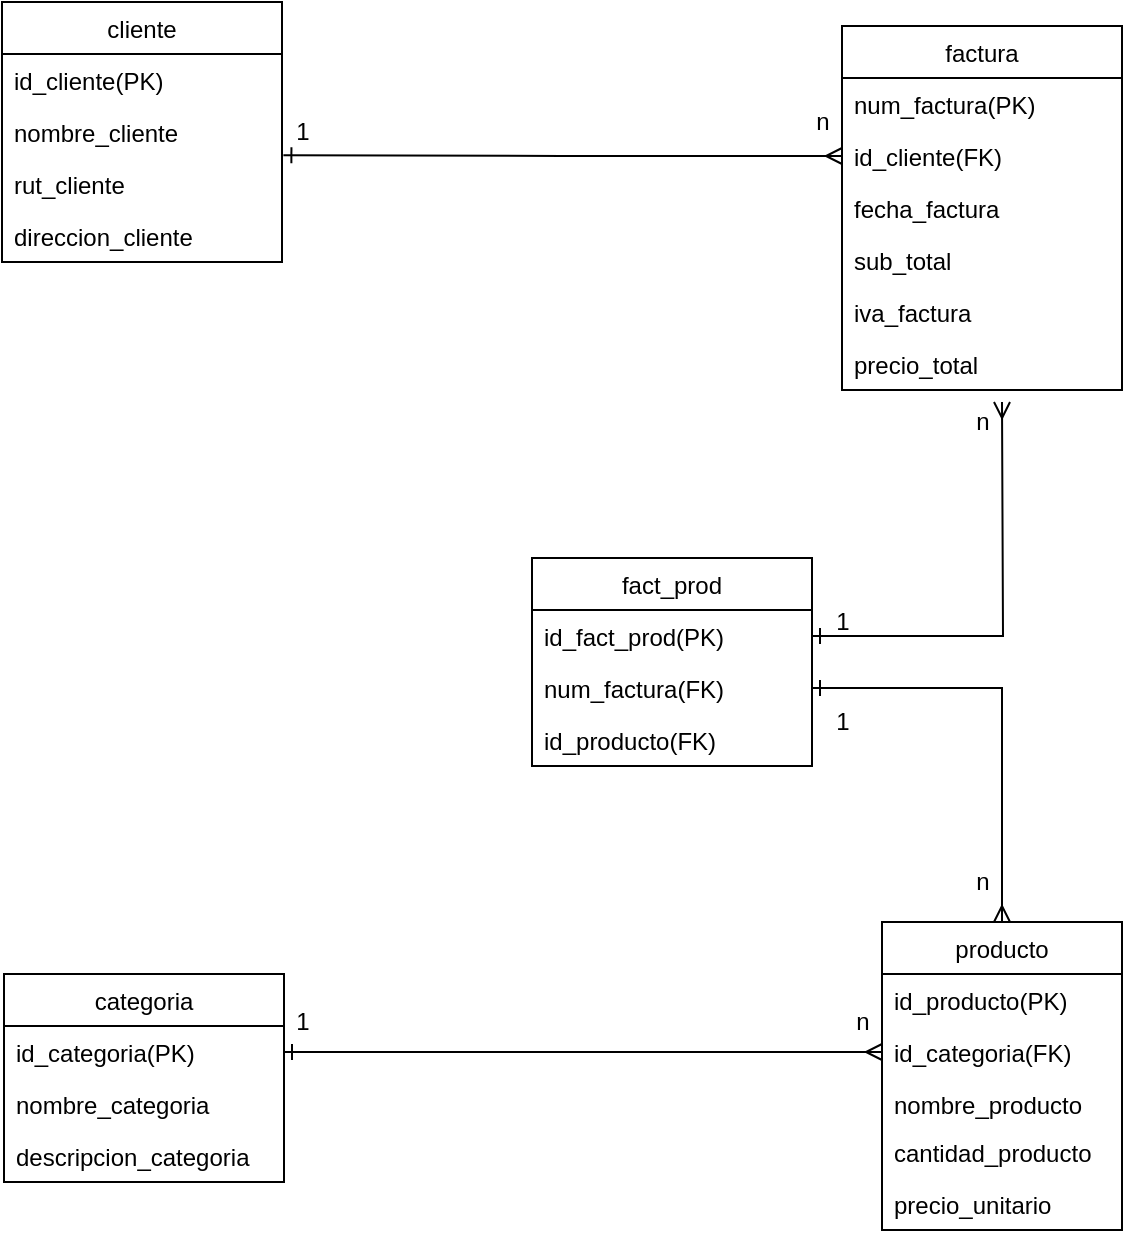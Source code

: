 <mxfile version="13.7.7" type="github">
  <diagram id="AEGiaDIyHMBQQB-s0C2s" name="Page-1">
    <mxGraphModel dx="1422" dy="841" grid="1" gridSize="10" guides="1" tooltips="1" connect="1" arrows="1" fold="1" page="1" pageScale="1" pageWidth="827" pageHeight="1169" math="0" shadow="0">
      <root>
        <mxCell id="0" />
        <mxCell id="1" parent="0" />
        <mxCell id="vj-xKCWtHXIhKeIByCAS-1" value="cliente" style="swimlane;fontStyle=0;childLayout=stackLayout;horizontal=1;startSize=26;fillColor=none;horizontalStack=0;resizeParent=1;resizeParentMax=0;resizeLast=0;collapsible=1;marginBottom=0;" vertex="1" parent="1">
          <mxGeometry x="100" y="110" width="140" height="130" as="geometry" />
        </mxCell>
        <mxCell id="vj-xKCWtHXIhKeIByCAS-2" value="id_cliente(PK)&#xa;&#xa;" style="text;strokeColor=none;fillColor=none;align=left;verticalAlign=top;spacingLeft=4;spacingRight=4;overflow=hidden;rotatable=0;points=[[0,0.5],[1,0.5]];portConstraint=eastwest;" vertex="1" parent="vj-xKCWtHXIhKeIByCAS-1">
          <mxGeometry y="26" width="140" height="26" as="geometry" />
        </mxCell>
        <mxCell id="vj-xKCWtHXIhKeIByCAS-3" value="nombre_cliente" style="text;strokeColor=none;fillColor=none;align=left;verticalAlign=top;spacingLeft=4;spacingRight=4;overflow=hidden;rotatable=0;points=[[0,0.5],[1,0.5]];portConstraint=eastwest;" vertex="1" parent="vj-xKCWtHXIhKeIByCAS-1">
          <mxGeometry y="52" width="140" height="26" as="geometry" />
        </mxCell>
        <mxCell id="vj-xKCWtHXIhKeIByCAS-4" value="rut_cliente" style="text;strokeColor=none;fillColor=none;align=left;verticalAlign=top;spacingLeft=4;spacingRight=4;overflow=hidden;rotatable=0;points=[[0,0.5],[1,0.5]];portConstraint=eastwest;" vertex="1" parent="vj-xKCWtHXIhKeIByCAS-1">
          <mxGeometry y="78" width="140" height="26" as="geometry" />
        </mxCell>
        <mxCell id="vj-xKCWtHXIhKeIByCAS-9" value="direccion_cliente" style="text;strokeColor=none;fillColor=none;align=left;verticalAlign=top;spacingLeft=4;spacingRight=4;overflow=hidden;rotatable=0;points=[[0,0.5],[1,0.5]];portConstraint=eastwest;" vertex="1" parent="vj-xKCWtHXIhKeIByCAS-1">
          <mxGeometry y="104" width="140" height="26" as="geometry" />
        </mxCell>
        <mxCell id="vj-xKCWtHXIhKeIByCAS-33" style="edgeStyle=orthogonalEdgeStyle;rounded=0;orthogonalLoop=1;jettySize=auto;html=1;startArrow=ERmany;startFill=0;endArrow=ERone;endFill=0;" edge="1" parent="1" source="vj-xKCWtHXIhKeIByCAS-32" target="vj-xKCWtHXIhKeIByCAS-19">
          <mxGeometry relative="1" as="geometry" />
        </mxCell>
        <mxCell id="vj-xKCWtHXIhKeIByCAS-34" style="edgeStyle=orthogonalEdgeStyle;rounded=0;orthogonalLoop=1;jettySize=auto;html=1;entryX=1.005;entryY=-0.054;entryDx=0;entryDy=0;startArrow=ERmany;startFill=0;endArrow=ERone;endFill=0;entryPerimeter=0;" edge="1" parent="1" source="vj-xKCWtHXIhKeIByCAS-35" target="vj-xKCWtHXIhKeIByCAS-4">
          <mxGeometry relative="1" as="geometry">
            <mxPoint x="410" y="260" as="sourcePoint" />
            <mxPoint x="200" y="338.97" as="targetPoint" />
          </mxGeometry>
        </mxCell>
        <mxCell id="vj-xKCWtHXIhKeIByCAS-18" value="categoria" style="swimlane;fontStyle=0;childLayout=stackLayout;horizontal=1;startSize=26;fillColor=none;horizontalStack=0;resizeParent=1;resizeParentMax=0;resizeLast=0;collapsible=1;marginBottom=0;" vertex="1" parent="1">
          <mxGeometry x="101" y="596" width="140" height="104" as="geometry">
            <mxRectangle x="480" y="420" width="90" height="26" as="alternateBounds" />
          </mxGeometry>
        </mxCell>
        <mxCell id="vj-xKCWtHXIhKeIByCAS-19" value="id_categoria(PK)" style="text;strokeColor=none;fillColor=none;align=left;verticalAlign=top;spacingLeft=4;spacingRight=4;overflow=hidden;rotatable=0;points=[[0,0.5],[1,0.5]];portConstraint=eastwest;" vertex="1" parent="vj-xKCWtHXIhKeIByCAS-18">
          <mxGeometry y="26" width="140" height="26" as="geometry" />
        </mxCell>
        <mxCell id="vj-xKCWtHXIhKeIByCAS-20" value="nombre_categoria" style="text;strokeColor=none;fillColor=none;align=left;verticalAlign=top;spacingLeft=4;spacingRight=4;overflow=hidden;rotatable=0;points=[[0,0.5],[1,0.5]];portConstraint=eastwest;" vertex="1" parent="vj-xKCWtHXIhKeIByCAS-18">
          <mxGeometry y="52" width="140" height="26" as="geometry" />
        </mxCell>
        <mxCell id="vj-xKCWtHXIhKeIByCAS-21" value="descripcion_categoria" style="text;strokeColor=none;fillColor=none;align=left;verticalAlign=top;spacingLeft=4;spacingRight=4;overflow=hidden;rotatable=0;points=[[0,0.5],[1,0.5]];portConstraint=eastwest;" vertex="1" parent="vj-xKCWtHXIhKeIByCAS-18">
          <mxGeometry y="78" width="140" height="26" as="geometry" />
        </mxCell>
        <mxCell id="vj-xKCWtHXIhKeIByCAS-12" value="producto" style="swimlane;fontStyle=0;childLayout=stackLayout;horizontal=1;startSize=26;fillColor=none;horizontalStack=0;resizeParent=1;resizeParentMax=0;resizeLast=0;collapsible=1;marginBottom=0;" vertex="1" parent="1">
          <mxGeometry x="540" y="570" width="120" height="154" as="geometry" />
        </mxCell>
        <mxCell id="vj-xKCWtHXIhKeIByCAS-13" value="id_producto(PK)" style="text;strokeColor=none;fillColor=none;align=left;verticalAlign=top;spacingLeft=4;spacingRight=4;overflow=hidden;rotatable=0;points=[[0,0.5],[1,0.5]];portConstraint=eastwest;" vertex="1" parent="vj-xKCWtHXIhKeIByCAS-12">
          <mxGeometry y="26" width="120" height="26" as="geometry" />
        </mxCell>
        <mxCell id="vj-xKCWtHXIhKeIByCAS-32" value="id_categoria(FK)" style="text;strokeColor=none;fillColor=none;align=left;verticalAlign=top;spacingLeft=4;spacingRight=4;overflow=hidden;rotatable=0;points=[[0,0.5],[1,0.5]];portConstraint=eastwest;" vertex="1" parent="vj-xKCWtHXIhKeIByCAS-12">
          <mxGeometry y="52" width="120" height="26" as="geometry" />
        </mxCell>
        <mxCell id="vj-xKCWtHXIhKeIByCAS-24" value="nombre_producto" style="text;strokeColor=none;fillColor=none;align=left;verticalAlign=top;spacingLeft=4;spacingRight=4;overflow=hidden;rotatable=0;points=[[0,0.5],[1,0.5]];portConstraint=eastwest;" vertex="1" parent="vj-xKCWtHXIhKeIByCAS-12">
          <mxGeometry y="78" width="120" height="24" as="geometry" />
        </mxCell>
        <mxCell id="vj-xKCWtHXIhKeIByCAS-15" value="cantidad_producto" style="text;strokeColor=none;fillColor=none;align=left;verticalAlign=top;spacingLeft=4;spacingRight=4;overflow=hidden;rotatable=0;points=[[0,0.5],[1,0.5]];portConstraint=eastwest;" vertex="1" parent="vj-xKCWtHXIhKeIByCAS-12">
          <mxGeometry y="102" width="120" height="26" as="geometry" />
        </mxCell>
        <mxCell id="vj-xKCWtHXIhKeIByCAS-14" value="precio_unitario" style="text;strokeColor=none;fillColor=none;align=left;verticalAlign=top;spacingLeft=4;spacingRight=4;overflow=hidden;rotatable=0;points=[[0,0.5],[1,0.5]];portConstraint=eastwest;" vertex="1" parent="vj-xKCWtHXIhKeIByCAS-12">
          <mxGeometry y="128" width="120" height="26" as="geometry" />
        </mxCell>
        <mxCell id="vj-xKCWtHXIhKeIByCAS-36" value="fact_prod" style="swimlane;fontStyle=0;childLayout=stackLayout;horizontal=1;startSize=26;fillColor=none;horizontalStack=0;resizeParent=1;resizeParentMax=0;resizeLast=0;collapsible=1;marginBottom=0;" vertex="1" parent="1">
          <mxGeometry x="365" y="388" width="140" height="104" as="geometry" />
        </mxCell>
        <mxCell id="vj-xKCWtHXIhKeIByCAS-37" value="id_fact_prod(PK)" style="text;strokeColor=none;fillColor=none;align=left;verticalAlign=top;spacingLeft=4;spacingRight=4;overflow=hidden;rotatable=0;points=[[0,0.5],[1,0.5]];portConstraint=eastwest;" vertex="1" parent="vj-xKCWtHXIhKeIByCAS-36">
          <mxGeometry y="26" width="140" height="26" as="geometry" />
        </mxCell>
        <mxCell id="vj-xKCWtHXIhKeIByCAS-38" value="num_factura(FK)&#xa;" style="text;strokeColor=none;fillColor=none;align=left;verticalAlign=top;spacingLeft=4;spacingRight=4;overflow=hidden;rotatable=0;points=[[0,0.5],[1,0.5]];portConstraint=eastwest;" vertex="1" parent="vj-xKCWtHXIhKeIByCAS-36">
          <mxGeometry y="52" width="140" height="26" as="geometry" />
        </mxCell>
        <mxCell id="vj-xKCWtHXIhKeIByCAS-39" value="id_producto(FK)" style="text;strokeColor=none;fillColor=none;align=left;verticalAlign=top;spacingLeft=4;spacingRight=4;overflow=hidden;rotatable=0;points=[[0,0.5],[1,0.5]];portConstraint=eastwest;" vertex="1" parent="vj-xKCWtHXIhKeIByCAS-36">
          <mxGeometry y="78" width="140" height="26" as="geometry" />
        </mxCell>
        <mxCell id="vj-xKCWtHXIhKeIByCAS-43" style="edgeStyle=orthogonalEdgeStyle;rounded=0;orthogonalLoop=1;jettySize=auto;html=1;entryX=1;entryY=0.5;entryDx=0;entryDy=0;startArrow=ERmany;startFill=0;endArrow=ERone;endFill=0;" edge="1" parent="1" target="vj-xKCWtHXIhKeIByCAS-37">
          <mxGeometry relative="1" as="geometry">
            <mxPoint x="600" y="310" as="sourcePoint" />
            <mxPoint x="250.7" y="196.596" as="targetPoint" />
          </mxGeometry>
        </mxCell>
        <mxCell id="vj-xKCWtHXIhKeIByCAS-44" style="edgeStyle=orthogonalEdgeStyle;rounded=0;orthogonalLoop=1;jettySize=auto;html=1;startArrow=ERmany;startFill=0;endArrow=ERone;endFill=0;" edge="1" parent="1" source="vj-xKCWtHXIhKeIByCAS-12" target="vj-xKCWtHXIhKeIByCAS-38">
          <mxGeometry relative="1" as="geometry">
            <mxPoint x="600" y="560" as="sourcePoint" />
            <mxPoint x="520.0" y="379.0" as="targetPoint" />
          </mxGeometry>
        </mxCell>
        <mxCell id="vj-xKCWtHXIhKeIByCAS-5" value="factura" style="swimlane;fontStyle=0;childLayout=stackLayout;horizontal=1;startSize=26;fillColor=none;horizontalStack=0;resizeParent=1;resizeParentMax=0;resizeLast=0;collapsible=1;marginBottom=0;" vertex="1" parent="1">
          <mxGeometry x="520" y="122" width="140" height="182" as="geometry" />
        </mxCell>
        <mxCell id="vj-xKCWtHXIhKeIByCAS-6" value="num_factura(PK)" style="text;strokeColor=none;fillColor=none;align=left;verticalAlign=top;spacingLeft=4;spacingRight=4;overflow=hidden;rotatable=0;points=[[0,0.5],[1,0.5]];portConstraint=eastwest;" vertex="1" parent="vj-xKCWtHXIhKeIByCAS-5">
          <mxGeometry y="26" width="140" height="26" as="geometry" />
        </mxCell>
        <mxCell id="vj-xKCWtHXIhKeIByCAS-35" value="id_cliente(FK)&#xa;&#xa;" style="text;strokeColor=none;fillColor=none;align=left;verticalAlign=top;spacingLeft=4;spacingRight=4;overflow=hidden;rotatable=0;points=[[0,0.5],[1,0.5]];portConstraint=eastwest;" vertex="1" parent="vj-xKCWtHXIhKeIByCAS-5">
          <mxGeometry y="52" width="140" height="26" as="geometry" />
        </mxCell>
        <mxCell id="vj-xKCWtHXIhKeIByCAS-7" value="fecha_factura" style="text;strokeColor=none;fillColor=none;align=left;verticalAlign=top;spacingLeft=4;spacingRight=4;overflow=hidden;rotatable=0;points=[[0,0.5],[1,0.5]];portConstraint=eastwest;" vertex="1" parent="vj-xKCWtHXIhKeIByCAS-5">
          <mxGeometry y="78" width="140" height="26" as="geometry" />
        </mxCell>
        <mxCell id="vj-xKCWtHXIhKeIByCAS-8" value="sub_total" style="text;strokeColor=none;fillColor=none;align=left;verticalAlign=top;spacingLeft=4;spacingRight=4;overflow=hidden;rotatable=0;points=[[0,0.5],[1,0.5]];portConstraint=eastwest;" vertex="1" parent="vj-xKCWtHXIhKeIByCAS-5">
          <mxGeometry y="104" width="140" height="26" as="geometry" />
        </mxCell>
        <mxCell id="vj-xKCWtHXIhKeIByCAS-10" value="iva_factura" style="text;strokeColor=none;fillColor=none;align=left;verticalAlign=top;spacingLeft=4;spacingRight=4;overflow=hidden;rotatable=0;points=[[0,0.5],[1,0.5]];portConstraint=eastwest;" vertex="1" parent="vj-xKCWtHXIhKeIByCAS-5">
          <mxGeometry y="130" width="140" height="26" as="geometry" />
        </mxCell>
        <mxCell id="vj-xKCWtHXIhKeIByCAS-11" value="precio_total" style="text;strokeColor=none;fillColor=none;align=left;verticalAlign=top;spacingLeft=4;spacingRight=4;overflow=hidden;rotatable=0;points=[[0,0.5],[1,0.5]];portConstraint=eastwest;" vertex="1" parent="vj-xKCWtHXIhKeIByCAS-5">
          <mxGeometry y="156" width="140" height="26" as="geometry" />
        </mxCell>
        <mxCell id="vj-xKCWtHXIhKeIByCAS-45" value="1" style="text;html=1;align=center;verticalAlign=middle;resizable=0;points=[];autosize=1;" vertex="1" parent="1">
          <mxGeometry x="240" y="165" width="20" height="20" as="geometry" />
        </mxCell>
        <mxCell id="vj-xKCWtHXIhKeIByCAS-46" value="n" style="text;html=1;align=center;verticalAlign=middle;resizable=0;points=[];autosize=1;" vertex="1" parent="1">
          <mxGeometry x="500" y="160" width="20" height="20" as="geometry" />
        </mxCell>
        <mxCell id="vj-xKCWtHXIhKeIByCAS-47" value="1" style="text;html=1;align=center;verticalAlign=middle;resizable=0;points=[];autosize=1;" vertex="1" parent="1">
          <mxGeometry x="510" y="460" width="20" height="20" as="geometry" />
        </mxCell>
        <mxCell id="vj-xKCWtHXIhKeIByCAS-48" value="n" style="text;html=1;align=center;verticalAlign=middle;resizable=0;points=[];autosize=1;" vertex="1" parent="1">
          <mxGeometry x="580" y="310" width="20" height="20" as="geometry" />
        </mxCell>
        <mxCell id="vj-xKCWtHXIhKeIByCAS-49" value="n" style="text;html=1;align=center;verticalAlign=middle;resizable=0;points=[];autosize=1;" vertex="1" parent="1">
          <mxGeometry x="580" y="540" width="20" height="20" as="geometry" />
        </mxCell>
        <mxCell id="vj-xKCWtHXIhKeIByCAS-50" value="n" style="text;html=1;align=center;verticalAlign=middle;resizable=0;points=[];autosize=1;" vertex="1" parent="1">
          <mxGeometry x="520" y="610" width="20" height="20" as="geometry" />
        </mxCell>
        <mxCell id="vj-xKCWtHXIhKeIByCAS-51" value="1" style="text;html=1;align=center;verticalAlign=middle;resizable=0;points=[];autosize=1;" vertex="1" parent="1">
          <mxGeometry x="510" y="410" width="20" height="20" as="geometry" />
        </mxCell>
        <mxCell id="vj-xKCWtHXIhKeIByCAS-52" value="1" style="text;html=1;align=center;verticalAlign=middle;resizable=0;points=[];autosize=1;" vertex="1" parent="1">
          <mxGeometry x="240" y="610" width="20" height="20" as="geometry" />
        </mxCell>
      </root>
    </mxGraphModel>
  </diagram>
</mxfile>
